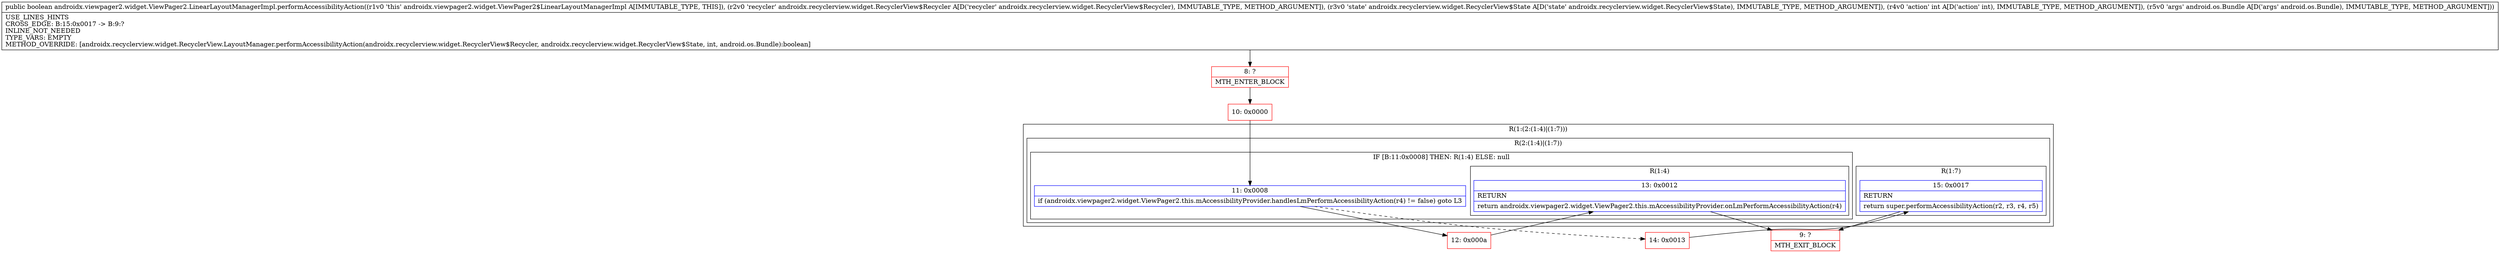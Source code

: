 digraph "CFG forandroidx.viewpager2.widget.ViewPager2.LinearLayoutManagerImpl.performAccessibilityAction(Landroidx\/recyclerview\/widget\/RecyclerView$Recycler;Landroidx\/recyclerview\/widget\/RecyclerView$State;ILandroid\/os\/Bundle;)Z" {
subgraph cluster_Region_1301910441 {
label = "R(1:(2:(1:4)|(1:7)))";
node [shape=record,color=blue];
subgraph cluster_Region_1468182750 {
label = "R(2:(1:4)|(1:7))";
node [shape=record,color=blue];
subgraph cluster_IfRegion_527537587 {
label = "IF [B:11:0x0008] THEN: R(1:4) ELSE: null";
node [shape=record,color=blue];
Node_11 [shape=record,label="{11\:\ 0x0008|if (androidx.viewpager2.widget.ViewPager2.this.mAccessibilityProvider.handlesLmPerformAccessibilityAction(r4) != false) goto L3\l}"];
subgraph cluster_Region_338198833 {
label = "R(1:4)";
node [shape=record,color=blue];
Node_13 [shape=record,label="{13\:\ 0x0012|RETURN\l|return androidx.viewpager2.widget.ViewPager2.this.mAccessibilityProvider.onLmPerformAccessibilityAction(r4)\l}"];
}
}
subgraph cluster_Region_363683014 {
label = "R(1:7)";
node [shape=record,color=blue];
Node_15 [shape=record,label="{15\:\ 0x0017|RETURN\l|return super.performAccessibilityAction(r2, r3, r4, r5)\l}"];
}
}
}
Node_8 [shape=record,color=red,label="{8\:\ ?|MTH_ENTER_BLOCK\l}"];
Node_10 [shape=record,color=red,label="{10\:\ 0x0000}"];
Node_12 [shape=record,color=red,label="{12\:\ 0x000a}"];
Node_9 [shape=record,color=red,label="{9\:\ ?|MTH_EXIT_BLOCK\l}"];
Node_14 [shape=record,color=red,label="{14\:\ 0x0013}"];
MethodNode[shape=record,label="{public boolean androidx.viewpager2.widget.ViewPager2.LinearLayoutManagerImpl.performAccessibilityAction((r1v0 'this' androidx.viewpager2.widget.ViewPager2$LinearLayoutManagerImpl A[IMMUTABLE_TYPE, THIS]), (r2v0 'recycler' androidx.recyclerview.widget.RecyclerView$Recycler A[D('recycler' androidx.recyclerview.widget.RecyclerView$Recycler), IMMUTABLE_TYPE, METHOD_ARGUMENT]), (r3v0 'state' androidx.recyclerview.widget.RecyclerView$State A[D('state' androidx.recyclerview.widget.RecyclerView$State), IMMUTABLE_TYPE, METHOD_ARGUMENT]), (r4v0 'action' int A[D('action' int), IMMUTABLE_TYPE, METHOD_ARGUMENT]), (r5v0 'args' android.os.Bundle A[D('args' android.os.Bundle), IMMUTABLE_TYPE, METHOD_ARGUMENT]))  | USE_LINES_HINTS\lCROSS_EDGE: B:15:0x0017 \-\> B:9:?\lINLINE_NOT_NEEDED\lTYPE_VARS: EMPTY\lMETHOD_OVERRIDE: [androidx.recyclerview.widget.RecyclerView.LayoutManager.performAccessibilityAction(androidx.recyclerview.widget.RecyclerView$Recycler, androidx.recyclerview.widget.RecyclerView$State, int, android.os.Bundle):boolean]\l}"];
MethodNode -> Node_8;Node_11 -> Node_12;
Node_11 -> Node_14[style=dashed];
Node_13 -> Node_9;
Node_15 -> Node_9;
Node_8 -> Node_10;
Node_10 -> Node_11;
Node_12 -> Node_13;
Node_14 -> Node_15;
}


